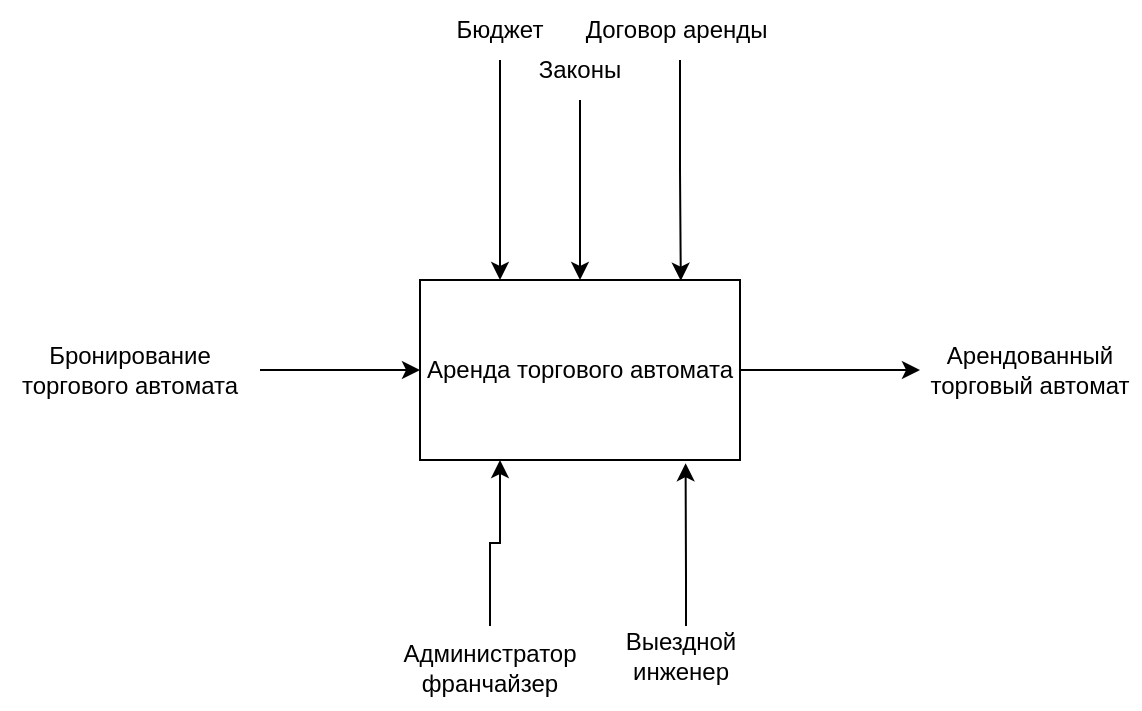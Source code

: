 <mxfile version="26.2.9">
  <diagram name="Страница — 1" id="Mvc8dORK6teexmqEgj_L">
    <mxGraphModel dx="1036" dy="578" grid="1" gridSize="10" guides="1" tooltips="1" connect="1" arrows="1" fold="1" page="1" pageScale="1" pageWidth="1169" pageHeight="827" math="0" shadow="0">
      <root>
        <mxCell id="0" />
        <mxCell id="1" parent="0" />
        <mxCell id="eJ1heWy5WJ7UI9jHcj8u-13" value="" style="edgeStyle=orthogonalEdgeStyle;rounded=0;orthogonalLoop=1;jettySize=auto;html=1;entryX=0;entryY=0.5;entryDx=0;entryDy=0;" edge="1" parent="1" source="eJ1heWy5WJ7UI9jHcj8u-2" target="eJ1heWy5WJ7UI9jHcj8u-14">
          <mxGeometry relative="1" as="geometry">
            <mxPoint x="710" y="265" as="targetPoint" />
          </mxGeometry>
        </mxCell>
        <mxCell id="eJ1heWy5WJ7UI9jHcj8u-2" value="Аренда торгового автомата" style="rounded=0;whiteSpace=wrap;html=1;" vertex="1" parent="1">
          <mxGeometry x="470" y="220" width="160" height="90" as="geometry" />
        </mxCell>
        <mxCell id="eJ1heWy5WJ7UI9jHcj8u-7" style="edgeStyle=orthogonalEdgeStyle;rounded=0;orthogonalLoop=1;jettySize=auto;html=1;entryX=0.25;entryY=0;entryDx=0;entryDy=0;" edge="1" parent="1" source="eJ1heWy5WJ7UI9jHcj8u-4" target="eJ1heWy5WJ7UI9jHcj8u-2">
          <mxGeometry relative="1" as="geometry" />
        </mxCell>
        <mxCell id="eJ1heWy5WJ7UI9jHcj8u-4" value="Бюджет" style="text;html=1;align=center;verticalAlign=middle;whiteSpace=wrap;rounded=0;" vertex="1" parent="1">
          <mxGeometry x="480" y="80" width="60" height="30" as="geometry" />
        </mxCell>
        <mxCell id="eJ1heWy5WJ7UI9jHcj8u-5" value="Договор аренды&amp;nbsp;" style="text;html=1;align=center;verticalAlign=middle;whiteSpace=wrap;rounded=0;" vertex="1" parent="1">
          <mxGeometry x="550" y="80" width="100" height="30" as="geometry" />
        </mxCell>
        <mxCell id="eJ1heWy5WJ7UI9jHcj8u-8" style="edgeStyle=orthogonalEdgeStyle;rounded=0;orthogonalLoop=1;jettySize=auto;html=1;entryX=0.815;entryY=0.004;entryDx=0;entryDy=0;entryPerimeter=0;" edge="1" parent="1" source="eJ1heWy5WJ7UI9jHcj8u-5" target="eJ1heWy5WJ7UI9jHcj8u-2">
          <mxGeometry relative="1" as="geometry" />
        </mxCell>
        <mxCell id="eJ1heWy5WJ7UI9jHcj8u-10" style="edgeStyle=orthogonalEdgeStyle;rounded=0;orthogonalLoop=1;jettySize=auto;html=1;entryX=0.5;entryY=0;entryDx=0;entryDy=0;" edge="1" parent="1" source="eJ1heWy5WJ7UI9jHcj8u-9" target="eJ1heWy5WJ7UI9jHcj8u-2">
          <mxGeometry relative="1" as="geometry" />
        </mxCell>
        <mxCell id="eJ1heWy5WJ7UI9jHcj8u-9" value="Законы" style="text;html=1;align=center;verticalAlign=middle;whiteSpace=wrap;rounded=0;" vertex="1" parent="1">
          <mxGeometry x="520" y="100" width="60" height="30" as="geometry" />
        </mxCell>
        <mxCell id="eJ1heWy5WJ7UI9jHcj8u-14" value="Арендованный торговый автомат" style="text;html=1;align=center;verticalAlign=middle;whiteSpace=wrap;rounded=0;" vertex="1" parent="1">
          <mxGeometry x="720" y="250" width="110" height="30" as="geometry" />
        </mxCell>
        <mxCell id="eJ1heWy5WJ7UI9jHcj8u-16" style="edgeStyle=orthogonalEdgeStyle;rounded=0;orthogonalLoop=1;jettySize=auto;html=1;entryX=0;entryY=0.5;entryDx=0;entryDy=0;" edge="1" parent="1" source="eJ1heWy5WJ7UI9jHcj8u-15" target="eJ1heWy5WJ7UI9jHcj8u-2">
          <mxGeometry relative="1" as="geometry" />
        </mxCell>
        <mxCell id="eJ1heWy5WJ7UI9jHcj8u-15" value="Бронирование торгового автомата" style="text;html=1;align=center;verticalAlign=middle;whiteSpace=wrap;rounded=0;" vertex="1" parent="1">
          <mxGeometry x="260" y="250" width="130" height="30" as="geometry" />
        </mxCell>
        <mxCell id="eJ1heWy5WJ7UI9jHcj8u-18" style="edgeStyle=orthogonalEdgeStyle;rounded=0;orthogonalLoop=1;jettySize=auto;html=1;entryX=0.25;entryY=1;entryDx=0;entryDy=0;" edge="1" parent="1" source="eJ1heWy5WJ7UI9jHcj8u-17" target="eJ1heWy5WJ7UI9jHcj8u-2">
          <mxGeometry relative="1" as="geometry" />
        </mxCell>
        <mxCell id="eJ1heWy5WJ7UI9jHcj8u-17" value="Администратор франчайзер" style="text;html=1;align=center;verticalAlign=middle;whiteSpace=wrap;rounded=0;" vertex="1" parent="1">
          <mxGeometry x="460" y="393" width="90" height="41.5" as="geometry" />
        </mxCell>
        <mxCell id="eJ1heWy5WJ7UI9jHcj8u-19" value="Выездной инженер" style="text;html=1;align=center;verticalAlign=middle;whiteSpace=wrap;rounded=0;" vertex="1" parent="1">
          <mxGeometry x="557.5" y="393" width="85" height="30" as="geometry" />
        </mxCell>
        <mxCell id="eJ1heWy5WJ7UI9jHcj8u-20" style="edgeStyle=orthogonalEdgeStyle;rounded=0;orthogonalLoop=1;jettySize=auto;html=1;entryX=0.83;entryY=1.018;entryDx=0;entryDy=0;entryPerimeter=0;" edge="1" parent="1" source="eJ1heWy5WJ7UI9jHcj8u-19" target="eJ1heWy5WJ7UI9jHcj8u-2">
          <mxGeometry relative="1" as="geometry">
            <Array as="points">
              <mxPoint x="603" y="370" />
              <mxPoint x="603" y="370" />
            </Array>
          </mxGeometry>
        </mxCell>
      </root>
    </mxGraphModel>
  </diagram>
</mxfile>
